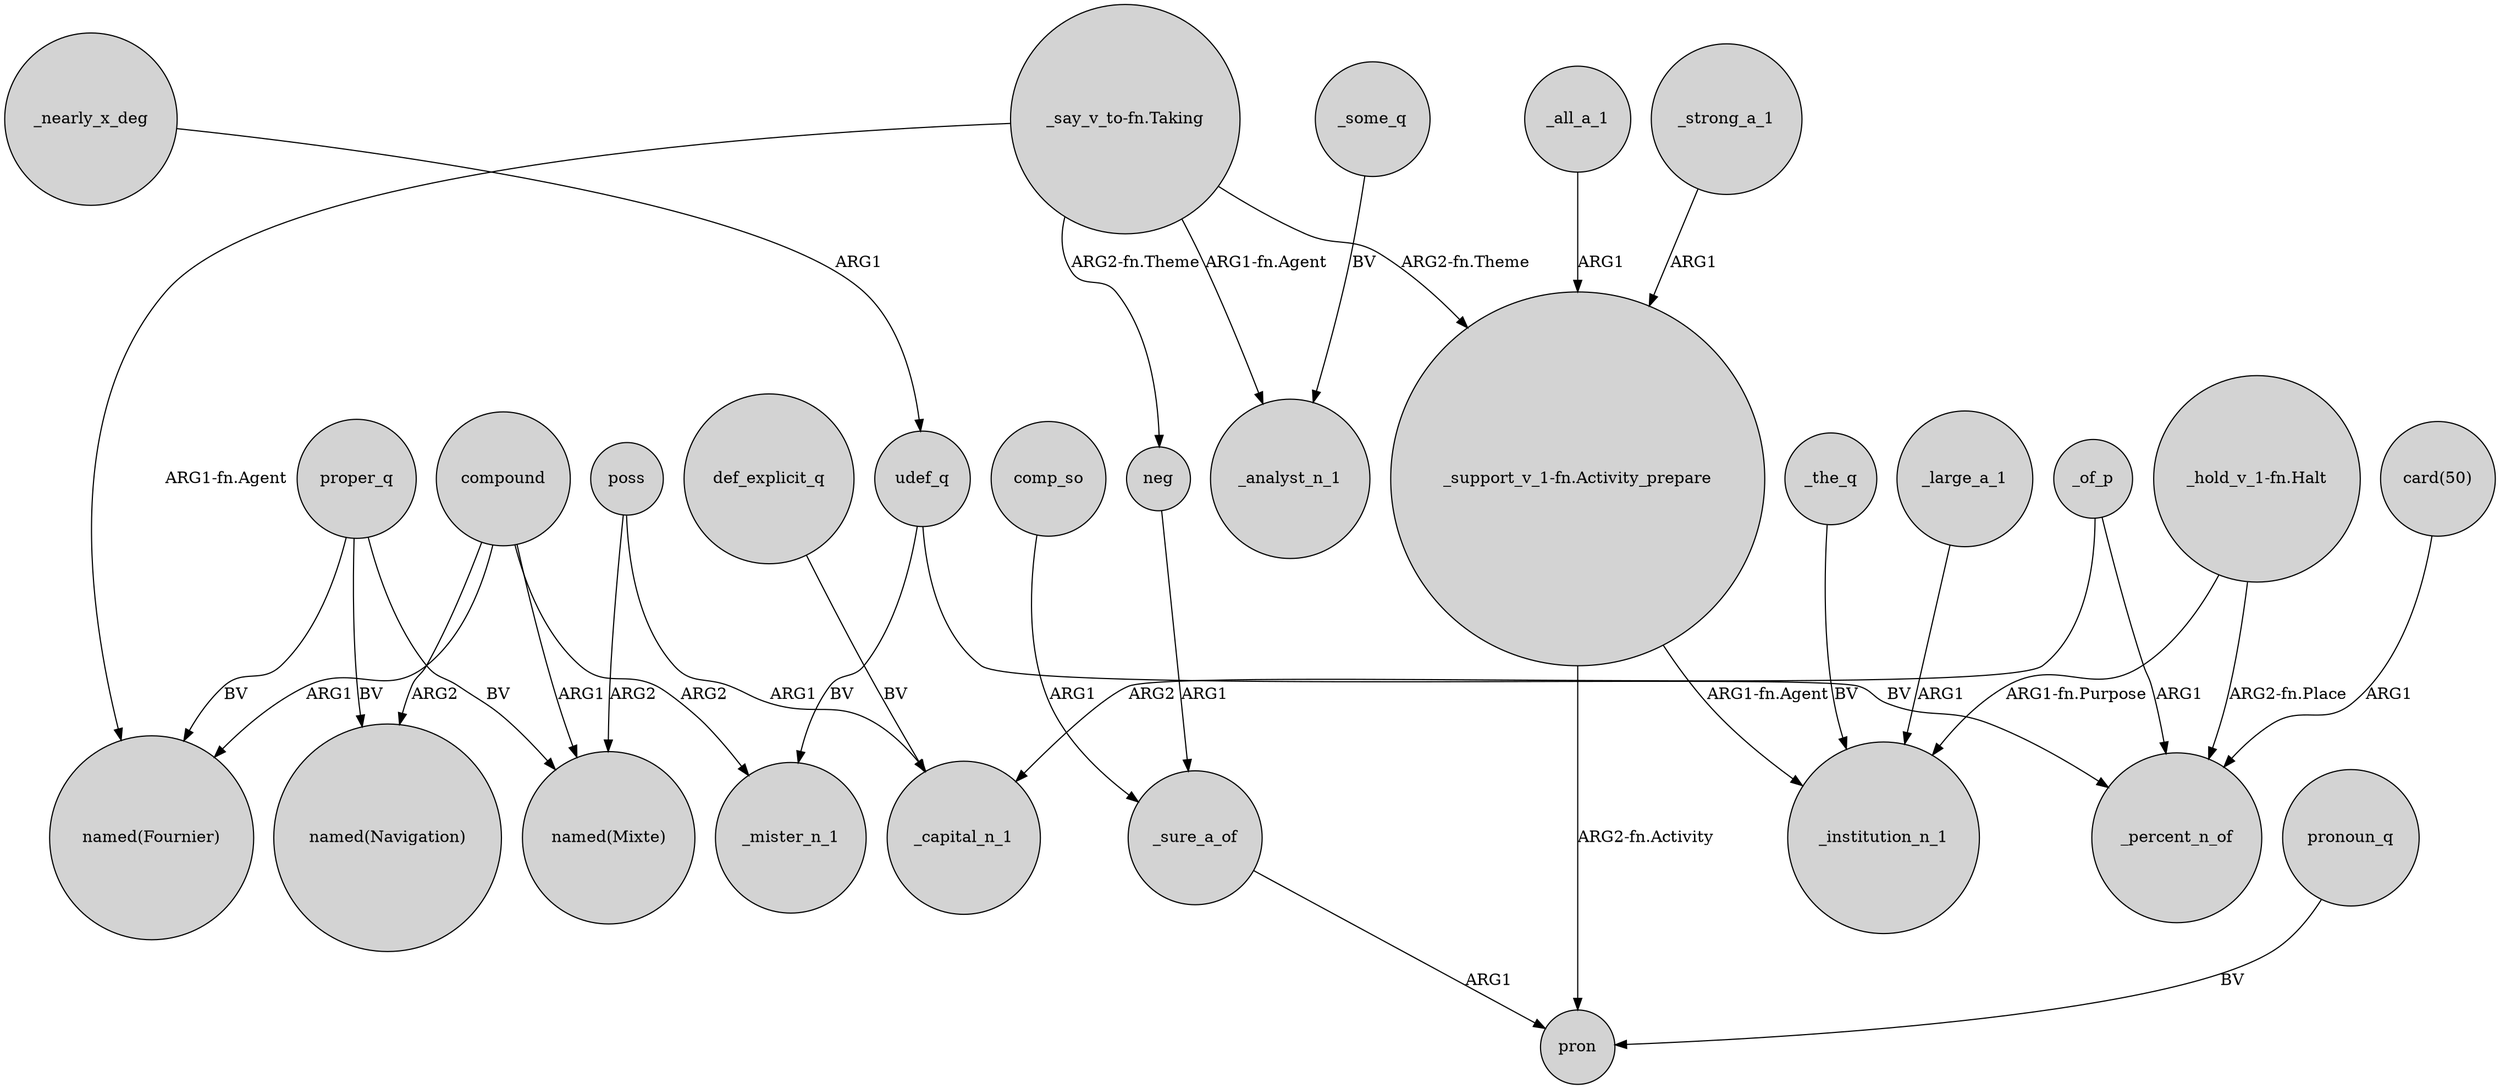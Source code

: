 digraph {
	node [shape=circle style=filled]
	"_hold_v_1-fn.Halt" -> _percent_n_of [label="ARG2-fn.Place"]
	"_support_v_1-fn.Activity_prepare" -> pron [label="ARG2-fn.Activity"]
	poss -> _capital_n_1 [label=ARG1]
	compound -> _mister_n_1 [label=ARG2]
	proper_q -> "named(Fournier)" [label=BV]
	compound -> "named(Fournier)" [label=ARG1]
	_strong_a_1 -> "_support_v_1-fn.Activity_prepare" [label=ARG1]
	_some_q -> _analyst_n_1 [label=BV]
	"_hold_v_1-fn.Halt" -> _institution_n_1 [label="ARG1-fn.Purpose"]
	proper_q -> "named(Navigation)" [label=BV]
	comp_so -> _sure_a_of [label=ARG1]
	compound -> "named(Navigation)" [label=ARG2]
	"_say_v_to-fn.Taking" -> "named(Fournier)" [label="ARG1-fn.Agent"]
	"_say_v_to-fn.Taking" -> neg [label="ARG2-fn.Theme"]
	_all_a_1 -> "_support_v_1-fn.Activity_prepare" [label=ARG1]
	udef_q -> _mister_n_1 [label=BV]
	_of_p -> _percent_n_of [label=ARG1]
	proper_q -> "named(Mixte)" [label=BV]
	pronoun_q -> pron [label=BV]
	_of_p -> _capital_n_1 [label=ARG2]
	compound -> "named(Mixte)" [label=ARG1]
	"_say_v_to-fn.Taking" -> _analyst_n_1 [label="ARG1-fn.Agent"]
	udef_q -> _percent_n_of [label=BV]
	poss -> "named(Mixte)" [label=ARG2]
	"_say_v_to-fn.Taking" -> "_support_v_1-fn.Activity_prepare" [label="ARG2-fn.Theme"]
	_sure_a_of -> pron [label=ARG1]
	"card(50)" -> _percent_n_of [label=ARG1]
	neg -> _sure_a_of [label=ARG1]
	"_support_v_1-fn.Activity_prepare" -> _institution_n_1 [label="ARG1-fn.Agent"]
	_the_q -> _institution_n_1 [label=BV]
	def_explicit_q -> _capital_n_1 [label=BV]
	_nearly_x_deg -> udef_q [label=ARG1]
	_large_a_1 -> _institution_n_1 [label=ARG1]
}

